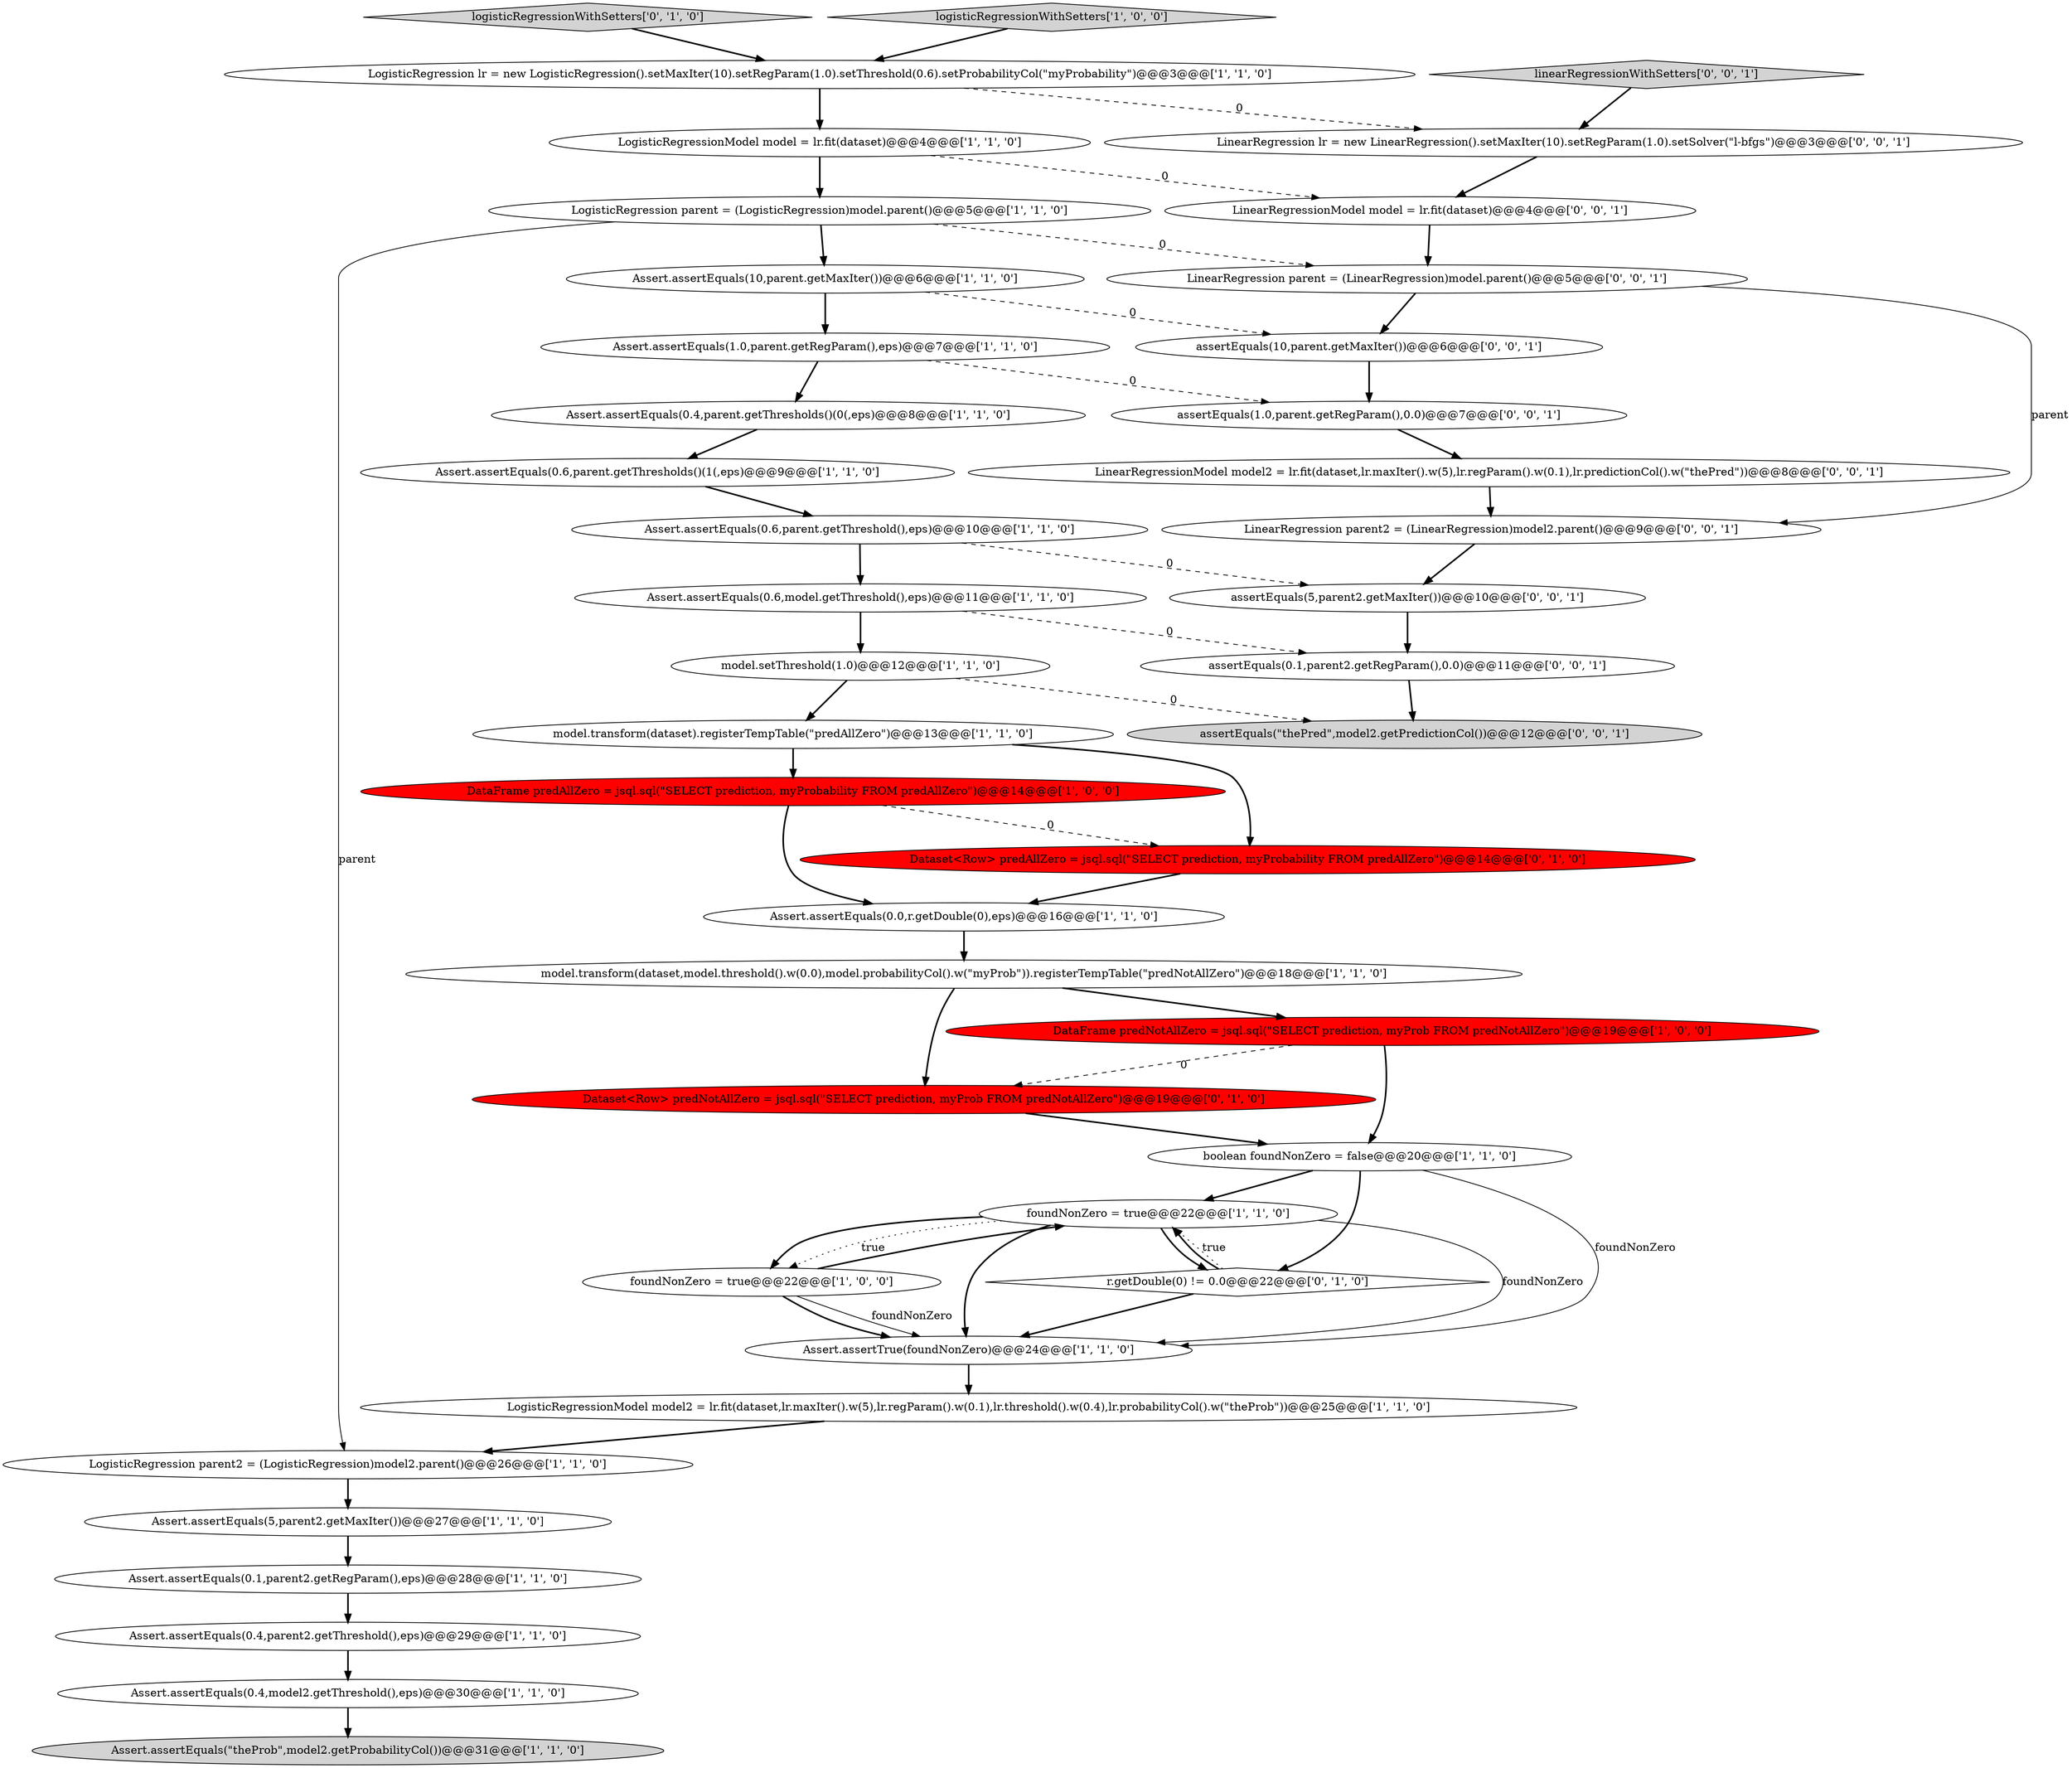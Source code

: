 digraph {
4 [style = filled, label = "Assert.assertEquals(10,parent.getMaxIter())@@@6@@@['1', '1', '0']", fillcolor = white, shape = ellipse image = "AAA0AAABBB1BBB"];
10 [style = filled, label = "Assert.assertEquals(0.6,model.getThreshold(),eps)@@@11@@@['1', '1', '0']", fillcolor = white, shape = ellipse image = "AAA0AAABBB1BBB"];
37 [style = filled, label = "LinearRegressionModel model = lr.fit(dataset)@@@4@@@['0', '0', '1']", fillcolor = white, shape = ellipse image = "AAA0AAABBB3BBB"];
1 [style = filled, label = "LogisticRegression parent2 = (LogisticRegression)model2.parent()@@@26@@@['1', '1', '0']", fillcolor = white, shape = ellipse image = "AAA0AAABBB1BBB"];
40 [style = filled, label = "linearRegressionWithSetters['0', '0', '1']", fillcolor = lightgray, shape = diamond image = "AAA0AAABBB3BBB"];
2 [style = filled, label = "Assert.assertEquals(0.6,parent.getThreshold(),eps)@@@10@@@['1', '1', '0']", fillcolor = white, shape = ellipse image = "AAA0AAABBB1BBB"];
35 [style = filled, label = "assertEquals(1.0,parent.getRegParam(),0.0)@@@7@@@['0', '0', '1']", fillcolor = white, shape = ellipse image = "AAA0AAABBB3BBB"];
34 [style = filled, label = "assertEquals(10,parent.getMaxIter())@@@6@@@['0', '0', '1']", fillcolor = white, shape = ellipse image = "AAA0AAABBB3BBB"];
21 [style = filled, label = "LogisticRegression lr = new LogisticRegression().setMaxIter(10).setRegParam(1.0).setThreshold(0.6).setProbabilityCol(\"myProbability\")@@@3@@@['1', '1', '0']", fillcolor = white, shape = ellipse image = "AAA0AAABBB1BBB"];
30 [style = filled, label = "logisticRegressionWithSetters['0', '1', '0']", fillcolor = lightgray, shape = diamond image = "AAA0AAABBB2BBB"];
13 [style = filled, label = "Assert.assertEquals(0.6,parent.getThresholds()(1(,eps)@@@9@@@['1', '1', '0']", fillcolor = white, shape = ellipse image = "AAA0AAABBB1BBB"];
7 [style = filled, label = "DataFrame predNotAllZero = jsql.sql(\"SELECT prediction, myProb FROM predNotAllZero\")@@@19@@@['1', '0', '0']", fillcolor = red, shape = ellipse image = "AAA1AAABBB1BBB"];
0 [style = filled, label = "Assert.assertEquals(0.1,parent2.getRegParam(),eps)@@@28@@@['1', '1', '0']", fillcolor = white, shape = ellipse image = "AAA0AAABBB1BBB"];
15 [style = filled, label = "Assert.assertEquals(\"theProb\",model2.getProbabilityCol())@@@31@@@['1', '1', '0']", fillcolor = lightgray, shape = ellipse image = "AAA0AAABBB1BBB"];
3 [style = filled, label = "Assert.assertEquals(1.0,parent.getRegParam(),eps)@@@7@@@['1', '1', '0']", fillcolor = white, shape = ellipse image = "AAA0AAABBB1BBB"];
18 [style = filled, label = "boolean foundNonZero = false@@@20@@@['1', '1', '0']", fillcolor = white, shape = ellipse image = "AAA0AAABBB1BBB"];
32 [style = filled, label = "LinearRegression parent = (LinearRegression)model.parent()@@@5@@@['0', '0', '1']", fillcolor = white, shape = ellipse image = "AAA0AAABBB3BBB"];
14 [style = filled, label = "model.transform(dataset).registerTempTable(\"predAllZero\")@@@13@@@['1', '1', '0']", fillcolor = white, shape = ellipse image = "AAA0AAABBB1BBB"];
8 [style = filled, label = "Assert.assertEquals(0.4,parent2.getThreshold(),eps)@@@29@@@['1', '1', '0']", fillcolor = white, shape = ellipse image = "AAA0AAABBB1BBB"];
22 [style = filled, label = "foundNonZero = true@@@22@@@['1', '1', '0']", fillcolor = white, shape = ellipse image = "AAA0AAABBB1BBB"];
28 [style = filled, label = "Dataset<Row> predNotAllZero = jsql.sql(\"SELECT prediction, myProb FROM predNotAllZero\")@@@19@@@['0', '1', '0']", fillcolor = red, shape = ellipse image = "AAA1AAABBB2BBB"];
16 [style = filled, label = "foundNonZero = true@@@22@@@['1', '0', '0']", fillcolor = white, shape = ellipse image = "AAA0AAABBB1BBB"];
29 [style = filled, label = "Dataset<Row> predAllZero = jsql.sql(\"SELECT prediction, myProbability FROM predAllZero\")@@@14@@@['0', '1', '0']", fillcolor = red, shape = ellipse image = "AAA1AAABBB2BBB"];
12 [style = filled, label = "Assert.assertTrue(foundNonZero)@@@24@@@['1', '1', '0']", fillcolor = white, shape = ellipse image = "AAA0AAABBB1BBB"];
25 [style = filled, label = "Assert.assertEquals(0.0,r.getDouble(0),eps)@@@16@@@['1', '1', '0']", fillcolor = white, shape = ellipse image = "AAA0AAABBB1BBB"];
11 [style = filled, label = "Assert.assertEquals(0.4,model2.getThreshold(),eps)@@@30@@@['1', '1', '0']", fillcolor = white, shape = ellipse image = "AAA0AAABBB1BBB"];
39 [style = filled, label = "assertEquals(\"thePred\",model2.getPredictionCol())@@@12@@@['0', '0', '1']", fillcolor = lightgray, shape = ellipse image = "AAA0AAABBB3BBB"];
38 [style = filled, label = "assertEquals(5,parent2.getMaxIter())@@@10@@@['0', '0', '1']", fillcolor = white, shape = ellipse image = "AAA0AAABBB3BBB"];
27 [style = filled, label = "r.getDouble(0) != 0.0@@@22@@@['0', '1', '0']", fillcolor = white, shape = diamond image = "AAA0AAABBB2BBB"];
9 [style = filled, label = "logisticRegressionWithSetters['1', '0', '0']", fillcolor = lightgray, shape = diamond image = "AAA0AAABBB1BBB"];
5 [style = filled, label = "LogisticRegressionModel model2 = lr.fit(dataset,lr.maxIter().w(5),lr.regParam().w(0.1),lr.threshold().w(0.4),lr.probabilityCol().w(\"theProb\"))@@@25@@@['1', '1', '0']", fillcolor = white, shape = ellipse image = "AAA0AAABBB1BBB"];
17 [style = filled, label = "LogisticRegressionModel model = lr.fit(dataset)@@@4@@@['1', '1', '0']", fillcolor = white, shape = ellipse image = "AAA0AAABBB1BBB"];
19 [style = filled, label = "DataFrame predAllZero = jsql.sql(\"SELECT prediction, myProbability FROM predAllZero\")@@@14@@@['1', '0', '0']", fillcolor = red, shape = ellipse image = "AAA1AAABBB1BBB"];
36 [style = filled, label = "assertEquals(0.1,parent2.getRegParam(),0.0)@@@11@@@['0', '0', '1']", fillcolor = white, shape = ellipse image = "AAA0AAABBB3BBB"];
33 [style = filled, label = "LinearRegression parent2 = (LinearRegression)model2.parent()@@@9@@@['0', '0', '1']", fillcolor = white, shape = ellipse image = "AAA0AAABBB3BBB"];
31 [style = filled, label = "LinearRegressionModel model2 = lr.fit(dataset,lr.maxIter().w(5),lr.regParam().w(0.1),lr.predictionCol().w(\"thePred\"))@@@8@@@['0', '0', '1']", fillcolor = white, shape = ellipse image = "AAA0AAABBB3BBB"];
6 [style = filled, label = "Assert.assertEquals(0.4,parent.getThresholds()(0(,eps)@@@8@@@['1', '1', '0']", fillcolor = white, shape = ellipse image = "AAA0AAABBB1BBB"];
26 [style = filled, label = "Assert.assertEquals(5,parent2.getMaxIter())@@@27@@@['1', '1', '0']", fillcolor = white, shape = ellipse image = "AAA0AAABBB1BBB"];
41 [style = filled, label = "LinearRegression lr = new LinearRegression().setMaxIter(10).setRegParam(1.0).setSolver(\"l-bfgs\")@@@3@@@['0', '0', '1']", fillcolor = white, shape = ellipse image = "AAA0AAABBB3BBB"];
20 [style = filled, label = "model.transform(dataset,model.threshold().w(0.0),model.probabilityCol().w(\"myProb\")).registerTempTable(\"predNotAllZero\")@@@18@@@['1', '1', '0']", fillcolor = white, shape = ellipse image = "AAA0AAABBB1BBB"];
23 [style = filled, label = "LogisticRegression parent = (LogisticRegression)model.parent()@@@5@@@['1', '1', '0']", fillcolor = white, shape = ellipse image = "AAA0AAABBB1BBB"];
24 [style = filled, label = "model.setThreshold(1.0)@@@12@@@['1', '1', '0']", fillcolor = white, shape = ellipse image = "AAA0AAABBB1BBB"];
35->31 [style = bold, label=""];
4->3 [style = bold, label=""];
28->18 [style = bold, label=""];
32->33 [style = solid, label="parent"];
12->5 [style = bold, label=""];
27->22 [style = dotted, label="true"];
27->12 [style = bold, label=""];
3->35 [style = dashed, label="0"];
10->36 [style = dashed, label="0"];
22->16 [style = bold, label=""];
10->24 [style = bold, label=""];
23->1 [style = solid, label="parent"];
20->28 [style = bold, label=""];
41->37 [style = bold, label=""];
19->29 [style = dashed, label="0"];
23->4 [style = bold, label=""];
22->12 [style = solid, label="foundNonZero"];
29->25 [style = bold, label=""];
3->6 [style = bold, label=""];
14->19 [style = bold, label=""];
38->36 [style = bold, label=""];
18->12 [style = solid, label="foundNonZero"];
32->34 [style = bold, label=""];
16->22 [style = bold, label=""];
2->10 [style = bold, label=""];
1->26 [style = bold, label=""];
27->22 [style = bold, label=""];
2->38 [style = dashed, label="0"];
24->39 [style = dashed, label="0"];
17->23 [style = bold, label=""];
36->39 [style = bold, label=""];
19->25 [style = bold, label=""];
11->15 [style = bold, label=""];
24->14 [style = bold, label=""];
23->32 [style = dashed, label="0"];
5->1 [style = bold, label=""];
25->20 [style = bold, label=""];
26->0 [style = bold, label=""];
30->21 [style = bold, label=""];
18->22 [style = bold, label=""];
22->27 [style = bold, label=""];
18->27 [style = bold, label=""];
7->28 [style = dashed, label="0"];
21->41 [style = dashed, label="0"];
22->12 [style = bold, label=""];
31->33 [style = bold, label=""];
6->13 [style = bold, label=""];
22->16 [style = dotted, label="true"];
4->34 [style = dashed, label="0"];
40->41 [style = bold, label=""];
0->8 [style = bold, label=""];
9->21 [style = bold, label=""];
14->29 [style = bold, label=""];
16->12 [style = solid, label="foundNonZero"];
7->18 [style = bold, label=""];
37->32 [style = bold, label=""];
33->38 [style = bold, label=""];
17->37 [style = dashed, label="0"];
34->35 [style = bold, label=""];
20->7 [style = bold, label=""];
8->11 [style = bold, label=""];
21->17 [style = bold, label=""];
16->12 [style = bold, label=""];
13->2 [style = bold, label=""];
}
